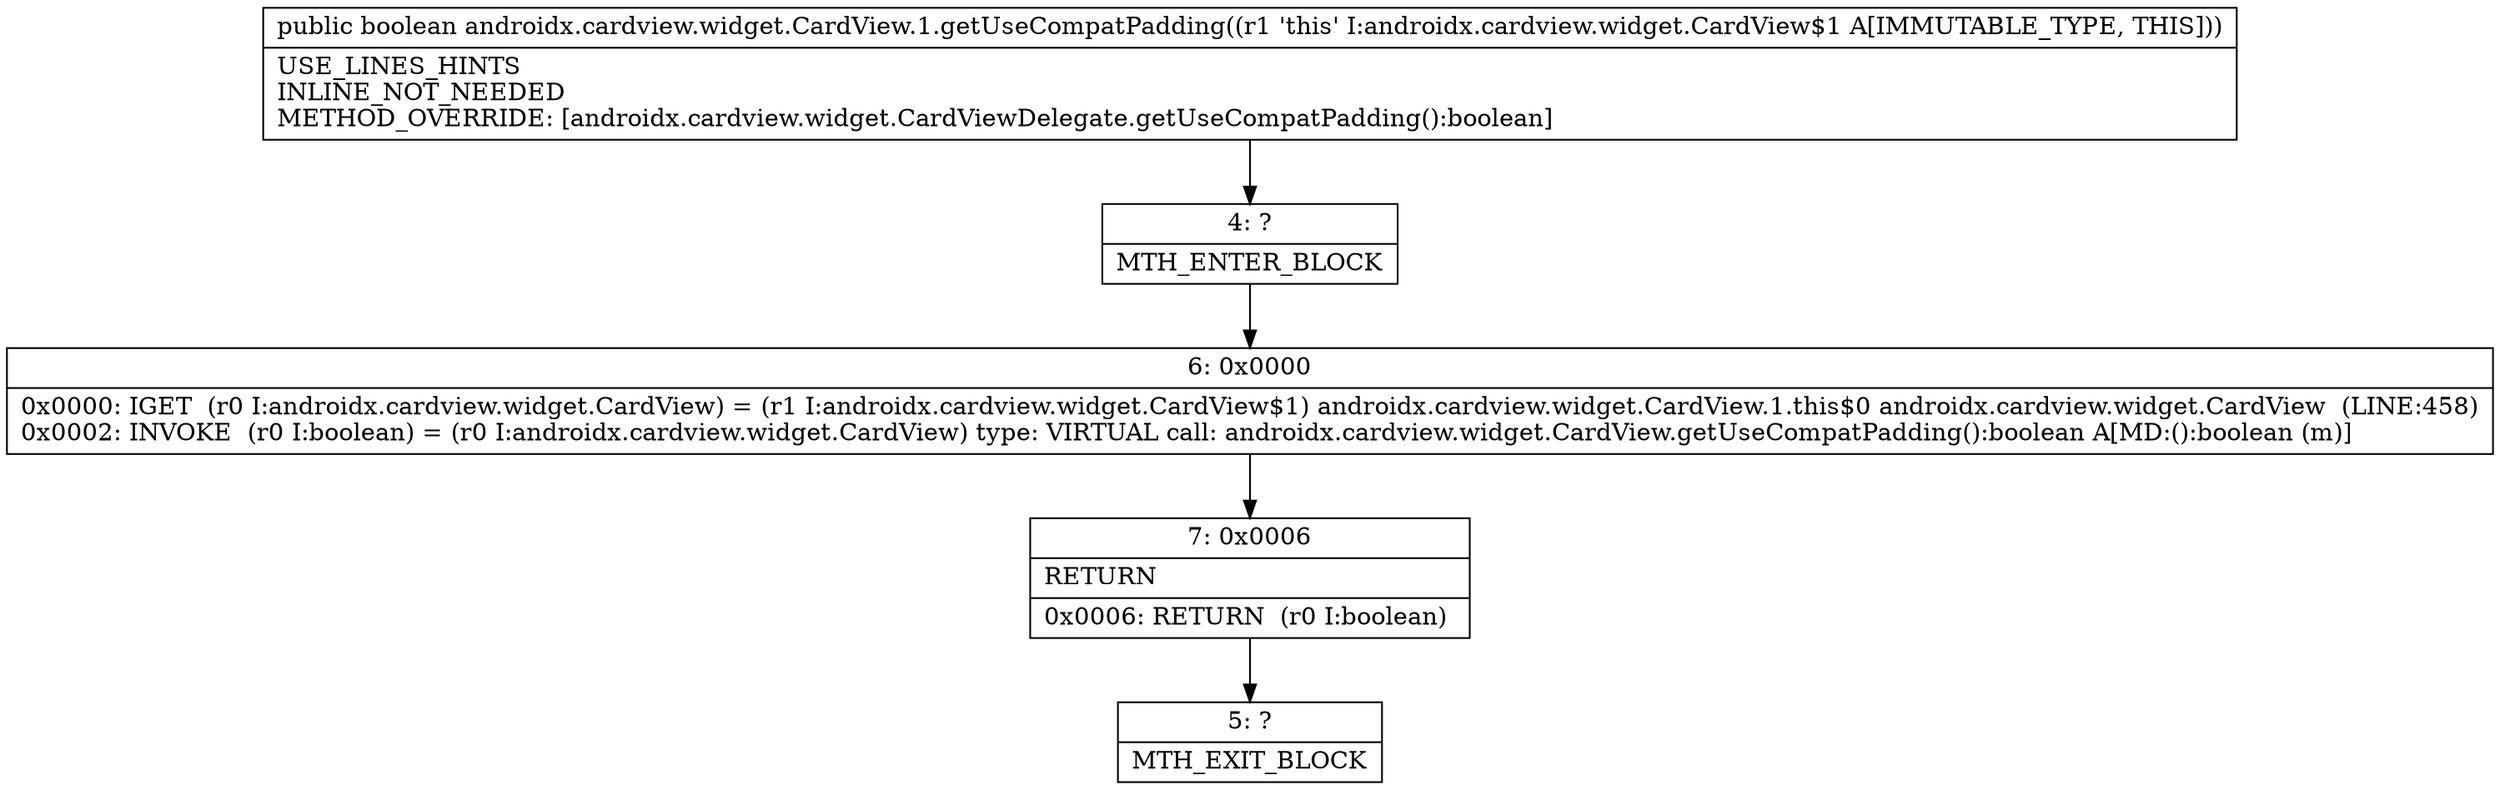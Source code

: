 digraph "CFG forandroidx.cardview.widget.CardView.1.getUseCompatPadding()Z" {
Node_4 [shape=record,label="{4\:\ ?|MTH_ENTER_BLOCK\l}"];
Node_6 [shape=record,label="{6\:\ 0x0000|0x0000: IGET  (r0 I:androidx.cardview.widget.CardView) = (r1 I:androidx.cardview.widget.CardView$1) androidx.cardview.widget.CardView.1.this$0 androidx.cardview.widget.CardView  (LINE:458)\l0x0002: INVOKE  (r0 I:boolean) = (r0 I:androidx.cardview.widget.CardView) type: VIRTUAL call: androidx.cardview.widget.CardView.getUseCompatPadding():boolean A[MD:():boolean (m)]\l}"];
Node_7 [shape=record,label="{7\:\ 0x0006|RETURN\l|0x0006: RETURN  (r0 I:boolean) \l}"];
Node_5 [shape=record,label="{5\:\ ?|MTH_EXIT_BLOCK\l}"];
MethodNode[shape=record,label="{public boolean androidx.cardview.widget.CardView.1.getUseCompatPadding((r1 'this' I:androidx.cardview.widget.CardView$1 A[IMMUTABLE_TYPE, THIS]))  | USE_LINES_HINTS\lINLINE_NOT_NEEDED\lMETHOD_OVERRIDE: [androidx.cardview.widget.CardViewDelegate.getUseCompatPadding():boolean]\l}"];
MethodNode -> Node_4;Node_4 -> Node_6;
Node_6 -> Node_7;
Node_7 -> Node_5;
}

